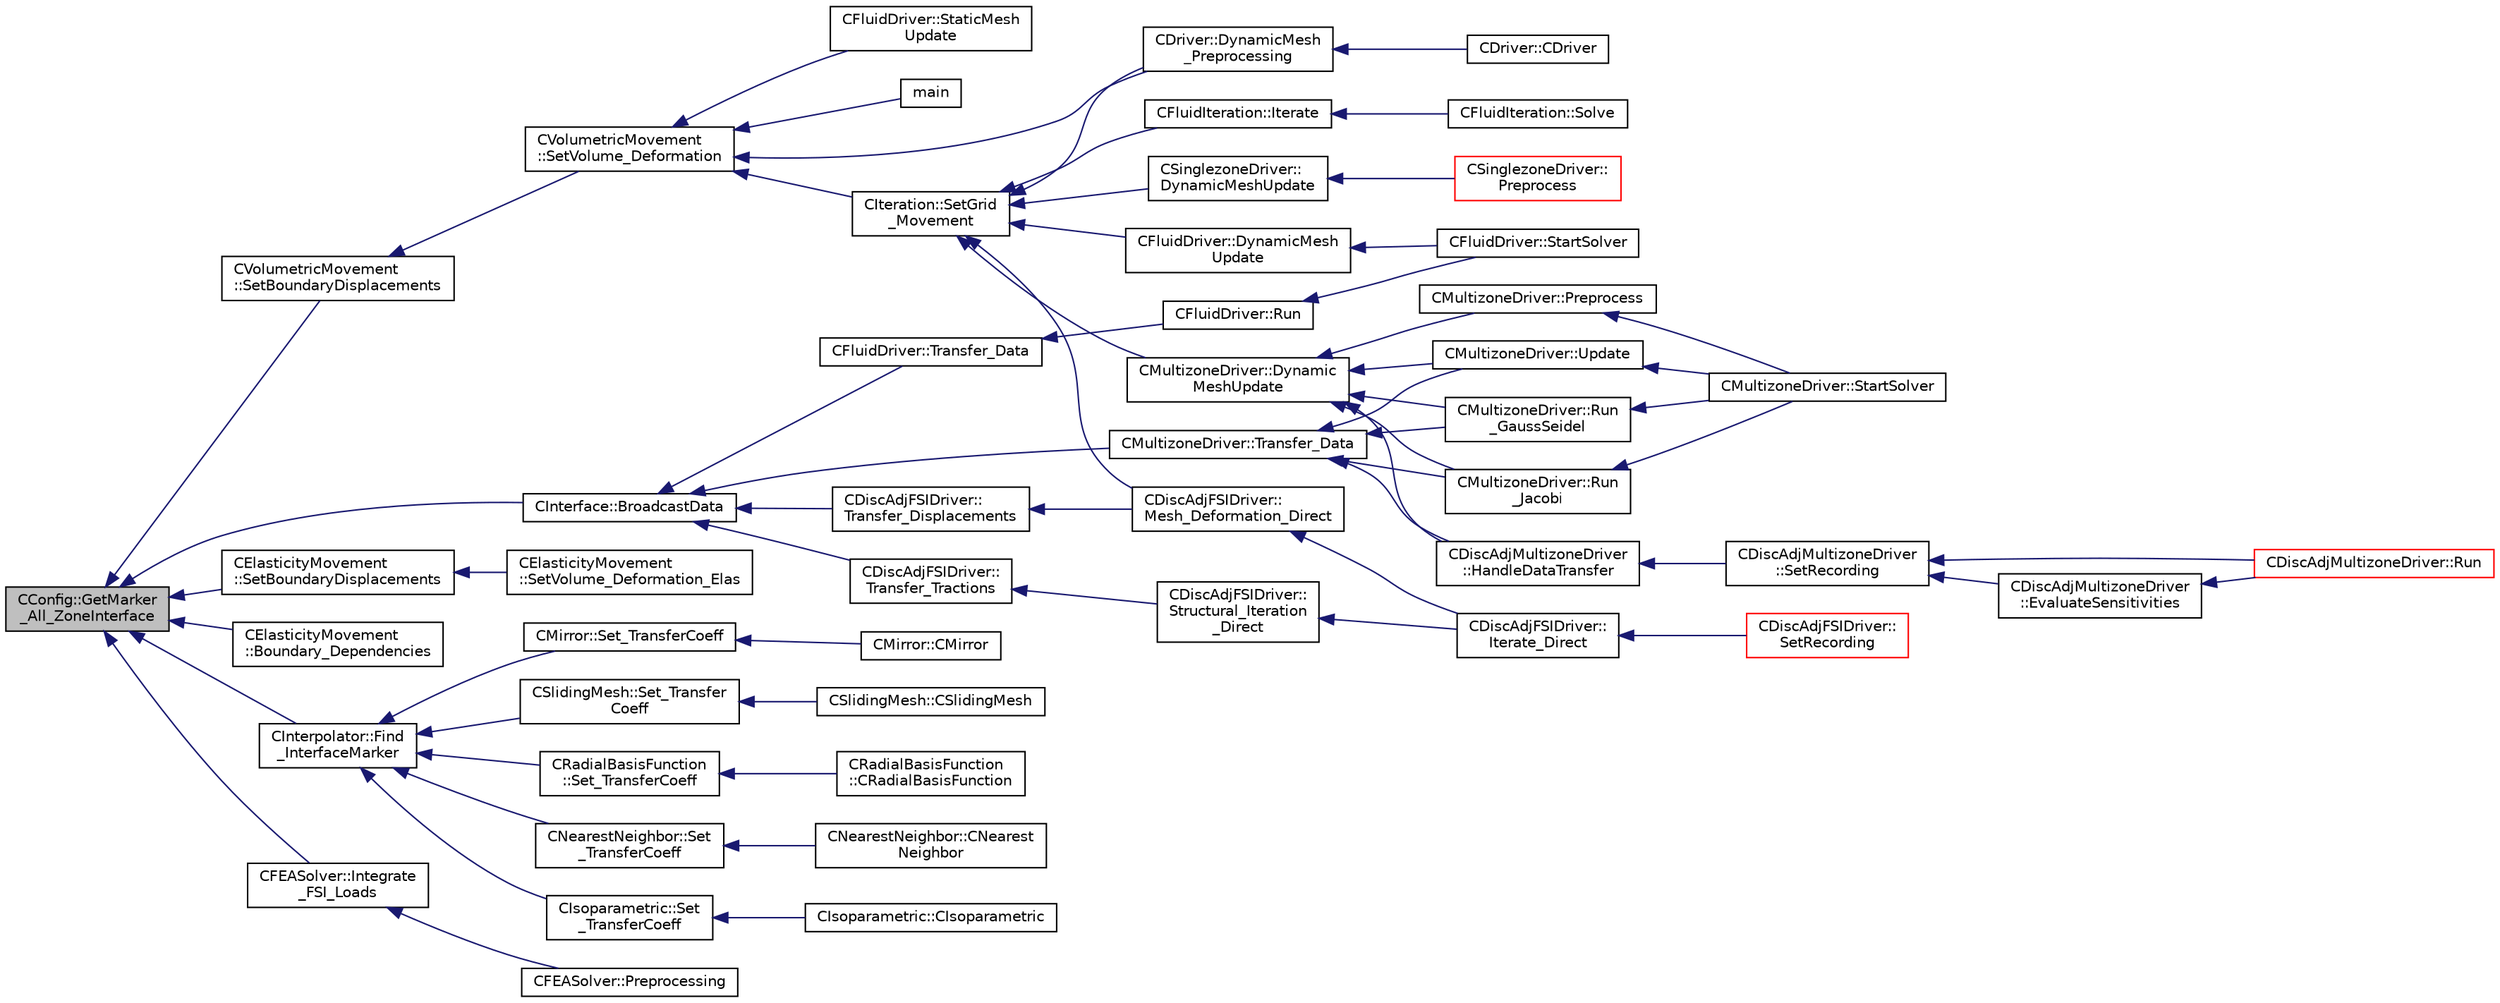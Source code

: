 digraph "CConfig::GetMarker_All_ZoneInterface"
{
  edge [fontname="Helvetica",fontsize="10",labelfontname="Helvetica",labelfontsize="10"];
  node [fontname="Helvetica",fontsize="10",shape=record];
  rankdir="LR";
  Node7060 [label="CConfig::GetMarker\l_All_ZoneInterface",height=0.2,width=0.4,color="black", fillcolor="grey75", style="filled", fontcolor="black"];
  Node7060 -> Node7061 [dir="back",color="midnightblue",fontsize="10",style="solid",fontname="Helvetica"];
  Node7061 [label="CVolumetricMovement\l::SetBoundaryDisplacements",height=0.2,width=0.4,color="black", fillcolor="white", style="filled",URL="$class_c_volumetric_movement.html#a3555067b3e76a3d6fed5d78a21a776ea",tooltip="Check the boundary vertex that are going to be moved. "];
  Node7061 -> Node7062 [dir="back",color="midnightblue",fontsize="10",style="solid",fontname="Helvetica"];
  Node7062 [label="CVolumetricMovement\l::SetVolume_Deformation",height=0.2,width=0.4,color="black", fillcolor="white", style="filled",URL="$class_c_volumetric_movement.html#a9120967db0448fb16cb3ddf14ce6b533",tooltip="Grid deformation using the spring analogy method. "];
  Node7062 -> Node7063 [dir="back",color="midnightblue",fontsize="10",style="solid",fontname="Helvetica"];
  Node7063 [label="CDriver::DynamicMesh\l_Preprocessing",height=0.2,width=0.4,color="black", fillcolor="white", style="filled",URL="$class_c_driver.html#af585d91d9c08dbddcc2b3e67dd5f5af9",tooltip="GridMovement_Preprocessing. "];
  Node7063 -> Node7064 [dir="back",color="midnightblue",fontsize="10",style="solid",fontname="Helvetica"];
  Node7064 [label="CDriver::CDriver",height=0.2,width=0.4,color="black", fillcolor="white", style="filled",URL="$class_c_driver.html#a3fca4a013a6efa9bbb38fe78a86b5f3d",tooltip="Constructor of the class. "];
  Node7062 -> Node7065 [dir="back",color="midnightblue",fontsize="10",style="solid",fontname="Helvetica"];
  Node7065 [label="CIteration::SetGrid\l_Movement",height=0.2,width=0.4,color="black", fillcolor="white", style="filled",URL="$class_c_iteration.html#a7b36785762f6b0c214569b185b858b6c",tooltip="Updates the positions and grid velocities for dynamic meshes between physical time steps..."];
  Node7065 -> Node7063 [dir="back",color="midnightblue",fontsize="10",style="solid",fontname="Helvetica"];
  Node7065 -> Node7066 [dir="back",color="midnightblue",fontsize="10",style="solid",fontname="Helvetica"];
  Node7066 [label="CFluidDriver::DynamicMesh\lUpdate",height=0.2,width=0.4,color="black", fillcolor="white", style="filled",URL="$class_c_fluid_driver.html#a4eee67049f34a1875a42afa470e9f828",tooltip="Perform a dynamic mesh deformation, included grid velocity computation and the update of the multigri..."];
  Node7066 -> Node7067 [dir="back",color="midnightblue",fontsize="10",style="solid",fontname="Helvetica"];
  Node7067 [label="CFluidDriver::StartSolver",height=0.2,width=0.4,color="black", fillcolor="white", style="filled",URL="$class_c_fluid_driver.html#a1c122d5a4b5f562f69a84aef2b8bd6d5",tooltip="Launch the computation for all zones and all physics. "];
  Node7065 -> Node7068 [dir="back",color="midnightblue",fontsize="10",style="solid",fontname="Helvetica"];
  Node7068 [label="CDiscAdjFSIDriver::\lMesh_Deformation_Direct",height=0.2,width=0.4,color="black", fillcolor="white", style="filled",URL="$class_c_disc_adj_f_s_i_driver.html#ad683500d6b3773af342165b1b18f5c59",tooltip="Run a direct mesh deformation. "];
  Node7068 -> Node7069 [dir="back",color="midnightblue",fontsize="10",style="solid",fontname="Helvetica"];
  Node7069 [label="CDiscAdjFSIDriver::\lIterate_Direct",height=0.2,width=0.4,color="black", fillcolor="white", style="filled",URL="$class_c_disc_adj_f_s_i_driver.html#acd9e7f14d860522e48ba2b6db34efd49",tooltip="Iterate the direct solver for recording. "];
  Node7069 -> Node7070 [dir="back",color="midnightblue",fontsize="10",style="solid",fontname="Helvetica"];
  Node7070 [label="CDiscAdjFSIDriver::\lSetRecording",height=0.2,width=0.4,color="red", fillcolor="white", style="filled",URL="$class_c_disc_adj_f_s_i_driver.html#ab07394a77802e469a321ccd1b10cb988",tooltip="Set the recording for a Discrete Adjoint iteration for the FSI problem. "];
  Node7065 -> Node7073 [dir="back",color="midnightblue",fontsize="10",style="solid",fontname="Helvetica"];
  Node7073 [label="CMultizoneDriver::Dynamic\lMeshUpdate",height=0.2,width=0.4,color="black", fillcolor="white", style="filled",URL="$class_c_multizone_driver.html#ad28a95a48e9750237a5e2b1bf2c4aac9",tooltip="Perform a dynamic mesh deformation, included grid velocity computation and the update of the multigri..."];
  Node7073 -> Node7074 [dir="back",color="midnightblue",fontsize="10",style="solid",fontname="Helvetica"];
  Node7074 [label="CDiscAdjMultizoneDriver\l::HandleDataTransfer",height=0.2,width=0.4,color="black", fillcolor="white", style="filled",URL="$class_c_disc_adj_multizone_driver.html#ab33de05a7a1f77dcf60014a4a35dd4f1",tooltip="Transfer data between zones and update grids when required. "];
  Node7074 -> Node7075 [dir="back",color="midnightblue",fontsize="10",style="solid",fontname="Helvetica"];
  Node7075 [label="CDiscAdjMultizoneDriver\l::SetRecording",height=0.2,width=0.4,color="black", fillcolor="white", style="filled",URL="$class_c_disc_adj_multizone_driver.html#a441f8669a04147aacab7df463e1dd021",tooltip="Record one iteration of the primal problem within each zone. "];
  Node7075 -> Node7076 [dir="back",color="midnightblue",fontsize="10",style="solid",fontname="Helvetica"];
  Node7076 [label="CDiscAdjMultizoneDriver::Run",height=0.2,width=0.4,color="red", fillcolor="white", style="filled",URL="$class_c_disc_adj_multizone_driver.html#af996aecdb6d20aa4fc81c9b67295abf5",tooltip="[Overload] Run an discrete adjoint update of all solvers within multiple zones. "];
  Node7075 -> Node7078 [dir="back",color="midnightblue",fontsize="10",style="solid",fontname="Helvetica"];
  Node7078 [label="CDiscAdjMultizoneDriver\l::EvaluateSensitivities",height=0.2,width=0.4,color="black", fillcolor="white", style="filled",URL="$class_c_disc_adj_multizone_driver.html#ac2789097629674cfb7d4de64954024df",tooltip="Evaluate sensitivites for the current adjoint solution and output files. "];
  Node7078 -> Node7076 [dir="back",color="midnightblue",fontsize="10",style="solid",fontname="Helvetica"];
  Node7073 -> Node7079 [dir="back",color="midnightblue",fontsize="10",style="solid",fontname="Helvetica"];
  Node7079 [label="CMultizoneDriver::Preprocess",height=0.2,width=0.4,color="black", fillcolor="white", style="filled",URL="$class_c_multizone_driver.html#a29c97f0dff69501feb7d5f8fe2670088",tooltip="Preprocess the multizone iteration. "];
  Node7079 -> Node7080 [dir="back",color="midnightblue",fontsize="10",style="solid",fontname="Helvetica"];
  Node7080 [label="CMultizoneDriver::StartSolver",height=0.2,width=0.4,color="black", fillcolor="white", style="filled",URL="$class_c_multizone_driver.html#a03cfc000c383ef0d86d34e1c6aef5ff3",tooltip="[Overload] Launch the computation for multizone problems. "];
  Node7073 -> Node7081 [dir="back",color="midnightblue",fontsize="10",style="solid",fontname="Helvetica"];
  Node7081 [label="CMultizoneDriver::Run\l_GaussSeidel",height=0.2,width=0.4,color="black", fillcolor="white", style="filled",URL="$class_c_multizone_driver.html#a8036223cdbe0c0d4552f17f6bad9189b",tooltip="Run a Block Gauss-Seidel iteration in all physical zones. "];
  Node7081 -> Node7080 [dir="back",color="midnightblue",fontsize="10",style="solid",fontname="Helvetica"];
  Node7073 -> Node7082 [dir="back",color="midnightblue",fontsize="10",style="solid",fontname="Helvetica"];
  Node7082 [label="CMultizoneDriver::Run\l_Jacobi",height=0.2,width=0.4,color="black", fillcolor="white", style="filled",URL="$class_c_multizone_driver.html#a1bf2824daac5a10e8fb7387676eee338",tooltip="Run a Block-Jacobi iteration in all physical zones. "];
  Node7082 -> Node7080 [dir="back",color="midnightblue",fontsize="10",style="solid",fontname="Helvetica"];
  Node7073 -> Node7083 [dir="back",color="midnightblue",fontsize="10",style="solid",fontname="Helvetica"];
  Node7083 [label="CMultizoneDriver::Update",height=0.2,width=0.4,color="black", fillcolor="white", style="filled",URL="$class_c_multizone_driver.html#ac5d960382730c14b035965906cf02cb6",tooltip="Update the dual-time solution within multiple zones. "];
  Node7083 -> Node7080 [dir="back",color="midnightblue",fontsize="10",style="solid",fontname="Helvetica"];
  Node7065 -> Node7084 [dir="back",color="midnightblue",fontsize="10",style="solid",fontname="Helvetica"];
  Node7084 [label="CSinglezoneDriver::\lDynamicMeshUpdate",height=0.2,width=0.4,color="black", fillcolor="white", style="filled",URL="$class_c_singlezone_driver.html#a8cf4c7786b495d459818b656a7f6a357",tooltip="Perform a dynamic mesh deformation, included grid velocity computation and the update of the multigri..."];
  Node7084 -> Node7085 [dir="back",color="midnightblue",fontsize="10",style="solid",fontname="Helvetica"];
  Node7085 [label="CSinglezoneDriver::\lPreprocess",height=0.2,width=0.4,color="red", fillcolor="white", style="filled",URL="$class_c_singlezone_driver.html#adc6587c2d0cd656a4fbdebaf611fbbc8",tooltip="Preprocess the single-zone iteration. "];
  Node7065 -> Node7087 [dir="back",color="midnightblue",fontsize="10",style="solid",fontname="Helvetica"];
  Node7087 [label="CFluidIteration::Iterate",height=0.2,width=0.4,color="black", fillcolor="white", style="filled",URL="$class_c_fluid_iteration.html#ab1379b4cba3d8c893395123fb6030986",tooltip="Perform a single iteration of the fluid system. "];
  Node7087 -> Node7088 [dir="back",color="midnightblue",fontsize="10",style="solid",fontname="Helvetica"];
  Node7088 [label="CFluidIteration::Solve",height=0.2,width=0.4,color="black", fillcolor="white", style="filled",URL="$class_c_fluid_iteration.html#ae22cd342c9c9d2ea5ac3f5103394ff80",tooltip="Iterate the fluid system for a number of Inner_Iter iterations. "];
  Node7062 -> Node7089 [dir="back",color="midnightblue",fontsize="10",style="solid",fontname="Helvetica"];
  Node7089 [label="CFluidDriver::StaticMesh\lUpdate",height=0.2,width=0.4,color="black", fillcolor="white", style="filled",URL="$class_c_fluid_driver.html#a6771333285f189b2f979478dee64d897",tooltip="Perform a static mesh deformation, without considering grid velocity (multiple zone). "];
  Node7062 -> Node7090 [dir="back",color="midnightblue",fontsize="10",style="solid",fontname="Helvetica"];
  Node7090 [label="main",height=0.2,width=0.4,color="black", fillcolor="white", style="filled",URL="$_s_u2___d_e_f_8cpp.html#a0ddf1224851353fc92bfbff6f499fa97"];
  Node7060 -> Node7091 [dir="back",color="midnightblue",fontsize="10",style="solid",fontname="Helvetica"];
  Node7091 [label="CElasticityMovement\l::SetBoundaryDisplacements",height=0.2,width=0.4,color="black", fillcolor="white", style="filled",URL="$class_c_elasticity_movement.html#a3029292283da23e9af447e4dfc8c8717",tooltip="Check the boundary vertex that are going to be moved. "];
  Node7091 -> Node7092 [dir="back",color="midnightblue",fontsize="10",style="solid",fontname="Helvetica"];
  Node7092 [label="CElasticityMovement\l::SetVolume_Deformation_Elas",height=0.2,width=0.4,color="black", fillcolor="white", style="filled",URL="$class_c_elasticity_movement.html#a214b75ab52f6238cf321ec5834289b8e",tooltip="Grid deformation using the linear elasticity equations. "];
  Node7060 -> Node7093 [dir="back",color="midnightblue",fontsize="10",style="solid",fontname="Helvetica"];
  Node7093 [label="CElasticityMovement\l::Boundary_Dependencies",height=0.2,width=0.4,color="black", fillcolor="white", style="filled",URL="$class_c_elasticity_movement.html#a5e3d4d9850a2765b90d82a08610a8b2b",tooltip="Set the boundary displacements in the mesh side of the problem. "];
  Node7060 -> Node7094 [dir="back",color="midnightblue",fontsize="10",style="solid",fontname="Helvetica"];
  Node7094 [label="CInterpolator::Find\l_InterfaceMarker",height=0.2,width=0.4,color="black", fillcolor="white", style="filled",URL="$class_c_interpolator.html#a34916a96991dfe596a4ad13b40e7333e",tooltip="Find the index of the interface marker shared by that zone. "];
  Node7094 -> Node7095 [dir="back",color="midnightblue",fontsize="10",style="solid",fontname="Helvetica"];
  Node7095 [label="CNearestNeighbor::Set\l_TransferCoeff",height=0.2,width=0.4,color="black", fillcolor="white", style="filled",URL="$class_c_nearest_neighbor.html#a0b3fe23b89f2a19c25d4d3eaeca0b322",tooltip="Set up transfer matrix defining relation between two meshes. "];
  Node7095 -> Node7096 [dir="back",color="midnightblue",fontsize="10",style="solid",fontname="Helvetica"];
  Node7096 [label="CNearestNeighbor::CNearest\lNeighbor",height=0.2,width=0.4,color="black", fillcolor="white", style="filled",URL="$class_c_nearest_neighbor.html#a04b3ab16218eb4da6122c25fd1c01d41",tooltip="Constructor of the class. "];
  Node7094 -> Node7097 [dir="back",color="midnightblue",fontsize="10",style="solid",fontname="Helvetica"];
  Node7097 [label="CIsoparametric::Set\l_TransferCoeff",height=0.2,width=0.4,color="black", fillcolor="white", style="filled",URL="$class_c_isoparametric.html#ad5d5a03e5de530698f9fb1baf8ba583c",tooltip="Set up transfer matrix defining relation between two meshes. "];
  Node7097 -> Node7098 [dir="back",color="midnightblue",fontsize="10",style="solid",fontname="Helvetica"];
  Node7098 [label="CIsoparametric::CIsoparametric",height=0.2,width=0.4,color="black", fillcolor="white", style="filled",URL="$class_c_isoparametric.html#a2b63c225b190b0ffcb16332ea9f18a3b",tooltip="Constructor of the class. "];
  Node7094 -> Node7099 [dir="back",color="midnightblue",fontsize="10",style="solid",fontname="Helvetica"];
  Node7099 [label="CMirror::Set_TransferCoeff",height=0.2,width=0.4,color="black", fillcolor="white", style="filled",URL="$class_c_mirror.html#aef44fadfca6fe766a7777f7b8f9cbd28",tooltip="Set up transfer matrix defining relation between two meshes. "];
  Node7099 -> Node7100 [dir="back",color="midnightblue",fontsize="10",style="solid",fontname="Helvetica"];
  Node7100 [label="CMirror::CMirror",height=0.2,width=0.4,color="black", fillcolor="white", style="filled",URL="$class_c_mirror.html#abeae4155a77157651d17c29b1175e892",tooltip="Constructor of the class. "];
  Node7094 -> Node7101 [dir="back",color="midnightblue",fontsize="10",style="solid",fontname="Helvetica"];
  Node7101 [label="CSlidingMesh::Set_Transfer\lCoeff",height=0.2,width=0.4,color="black", fillcolor="white", style="filled",URL="$class_c_sliding_mesh.html#a60567ffca2c40068f62f96027f483e96",tooltip="Set up transfer matrix defining relation between two meshes. "];
  Node7101 -> Node7102 [dir="back",color="midnightblue",fontsize="10",style="solid",fontname="Helvetica"];
  Node7102 [label="CSlidingMesh::CSlidingMesh",height=0.2,width=0.4,color="black", fillcolor="white", style="filled",URL="$class_c_sliding_mesh.html#a2962815228c3df57c5ee3a70c62189bc",tooltip="Constructor of the class. "];
  Node7094 -> Node7103 [dir="back",color="midnightblue",fontsize="10",style="solid",fontname="Helvetica"];
  Node7103 [label="CRadialBasisFunction\l::Set_TransferCoeff",height=0.2,width=0.4,color="black", fillcolor="white", style="filled",URL="$class_c_radial_basis_function.html#a913cab8d07b872d2b545fd1b8c0c91d3",tooltip="Set up transfer matrix defining relation between two meshes. "];
  Node7103 -> Node7104 [dir="back",color="midnightblue",fontsize="10",style="solid",fontname="Helvetica"];
  Node7104 [label="CRadialBasisFunction\l::CRadialBasisFunction",height=0.2,width=0.4,color="black", fillcolor="white", style="filled",URL="$class_c_radial_basis_function.html#a390e7399b8fd35938449c1da47a79321",tooltip="Constructor of the class. "];
  Node7060 -> Node7105 [dir="back",color="midnightblue",fontsize="10",style="solid",fontname="Helvetica"];
  Node7105 [label="CInterface::BroadcastData",height=0.2,width=0.4,color="black", fillcolor="white", style="filled",URL="$class_c_interface.html#a2e2f60d93a4041c60235926b55d0ba5c",tooltip="Interpolate data and broadcast it into all processors, for nonmatching meshes. "];
  Node7105 -> Node7106 [dir="back",color="midnightblue",fontsize="10",style="solid",fontname="Helvetica"];
  Node7106 [label="CFluidDriver::Transfer_Data",height=0.2,width=0.4,color="black", fillcolor="white", style="filled",URL="$class_c_fluid_driver.html#aac13682ac93cce7064382c8974417632",tooltip="Transfer data among different zones (multiple zone). "];
  Node7106 -> Node7107 [dir="back",color="midnightblue",fontsize="10",style="solid",fontname="Helvetica"];
  Node7107 [label="CFluidDriver::Run",height=0.2,width=0.4,color="black", fillcolor="white", style="filled",URL="$class_c_fluid_driver.html#aee130f3e2d8eca081ea7b2452761a61c",tooltip="Run a single iteration of the physics within multiple zones. "];
  Node7107 -> Node7067 [dir="back",color="midnightblue",fontsize="10",style="solid",fontname="Helvetica"];
  Node7105 -> Node7108 [dir="back",color="midnightblue",fontsize="10",style="solid",fontname="Helvetica"];
  Node7108 [label="CDiscAdjFSIDriver::\lTransfer_Displacements",height=0.2,width=0.4,color="black", fillcolor="white", style="filled",URL="$class_c_disc_adj_f_s_i_driver.html#a3ef2270c24b5b7d9c774c736a757411f",tooltip="Transfer the displacements computed on the structural solver into the fluid solver. "];
  Node7108 -> Node7068 [dir="back",color="midnightblue",fontsize="10",style="solid",fontname="Helvetica"];
  Node7105 -> Node7109 [dir="back",color="midnightblue",fontsize="10",style="solid",fontname="Helvetica"];
  Node7109 [label="CDiscAdjFSIDriver::\lTransfer_Tractions",height=0.2,width=0.4,color="black", fillcolor="white", style="filled",URL="$class_c_disc_adj_f_s_i_driver.html#a8a5adeec0fded237d6d0d4dba1a0be20",tooltip="Transfer the tractions computed on the fluid solver into the structural solver. "];
  Node7109 -> Node7110 [dir="back",color="midnightblue",fontsize="10",style="solid",fontname="Helvetica"];
  Node7110 [label="CDiscAdjFSIDriver::\lStructural_Iteration\l_Direct",height=0.2,width=0.4,color="black", fillcolor="white", style="filled",URL="$class_c_disc_adj_f_s_i_driver.html#aef8192d6dd5451f1e496e9847c2c5c65",tooltip="Run a direct structural iteration. "];
  Node7110 -> Node7069 [dir="back",color="midnightblue",fontsize="10",style="solid",fontname="Helvetica"];
  Node7105 -> Node7111 [dir="back",color="midnightblue",fontsize="10",style="solid",fontname="Helvetica"];
  Node7111 [label="CMultizoneDriver::Transfer_Data",height=0.2,width=0.4,color="black", fillcolor="white", style="filled",URL="$class_c_multizone_driver.html#aa4bdb7a03c7138edb5e7cf17551b9d03",tooltip="Routine to provide all the desired physical transfers between the different zones during one iteratio..."];
  Node7111 -> Node7074 [dir="back",color="midnightblue",fontsize="10",style="solid",fontname="Helvetica"];
  Node7111 -> Node7081 [dir="back",color="midnightblue",fontsize="10",style="solid",fontname="Helvetica"];
  Node7111 -> Node7082 [dir="back",color="midnightblue",fontsize="10",style="solid",fontname="Helvetica"];
  Node7111 -> Node7083 [dir="back",color="midnightblue",fontsize="10",style="solid",fontname="Helvetica"];
  Node7060 -> Node7112 [dir="back",color="midnightblue",fontsize="10",style="solid",fontname="Helvetica"];
  Node7112 [label="CFEASolver::Integrate\l_FSI_Loads",height=0.2,width=0.4,color="black", fillcolor="white", style="filled",URL="$class_c_f_e_a_solver.html#a2f34a180e2966511f8f0dea5ca3a2bdc",tooltip="Required step for non conservative interpolation schemes where stresses are transferred instead of fo..."];
  Node7112 -> Node7113 [dir="back",color="midnightblue",fontsize="10",style="solid",fontname="Helvetica"];
  Node7113 [label="CFEASolver::Preprocessing",height=0.2,width=0.4,color="black", fillcolor="white", style="filled",URL="$class_c_f_e_a_solver.html#a2171424e52ccd32f17bcbd4972b1fe15",tooltip="Set residuals to zero. "];
}
